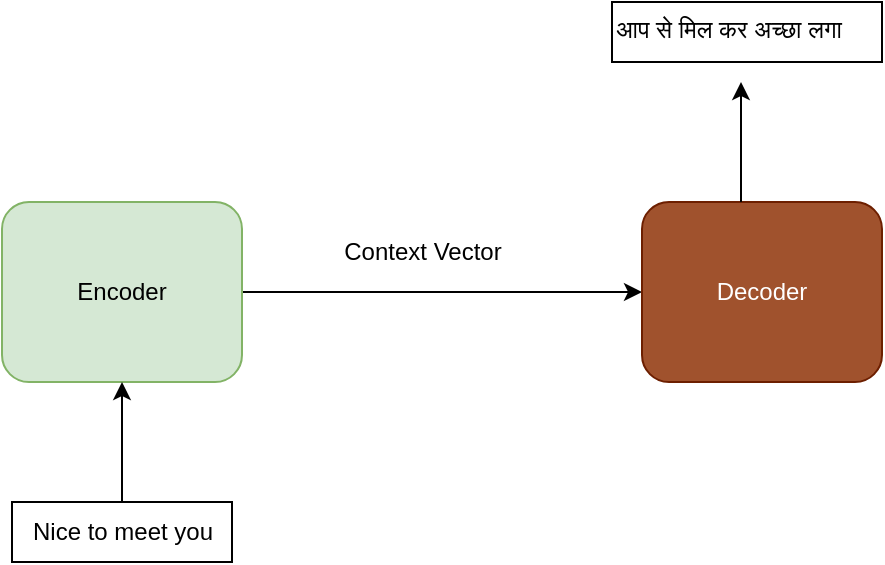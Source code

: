 <mxfile version="22.1.7" type="github">
  <diagram name="Encoder-Decoder" id="sjMMa_BmgzyaQTwm03Fo">
    <mxGraphModel dx="954" dy="528" grid="1" gridSize="10" guides="1" tooltips="1" connect="1" arrows="1" fold="1" page="1" pageScale="1" pageWidth="850" pageHeight="1100" math="0" shadow="0">
      <root>
        <mxCell id="0" />
        <mxCell id="1" parent="0" />
        <mxCell id="wtNh_DmLA7XIUPtqIQi6-7" value="" style="edgeStyle=orthogonalEdgeStyle;rounded=0;orthogonalLoop=1;jettySize=auto;html=1;" edge="1" parent="1" source="wtNh_DmLA7XIUPtqIQi6-2" target="wtNh_DmLA7XIUPtqIQi6-4">
          <mxGeometry relative="1" as="geometry">
            <mxPoint x="330" y="295" as="targetPoint" />
          </mxGeometry>
        </mxCell>
        <mxCell id="wtNh_DmLA7XIUPtqIQi6-2" value="Encoder" style="rounded=1;whiteSpace=wrap;html=1;fillColor=#d5e8d4;strokeColor=#82b366;" vertex="1" parent="1">
          <mxGeometry x="110" y="250" width="120" height="90" as="geometry" />
        </mxCell>
        <mxCell id="wtNh_DmLA7XIUPtqIQi6-4" value="Decoder" style="rounded=1;whiteSpace=wrap;html=1;fillColor=#a0522d;fontColor=#ffffff;strokeColor=#6D1F00;" vertex="1" parent="1">
          <mxGeometry x="430" y="250" width="120" height="90" as="geometry" />
        </mxCell>
        <mxCell id="wtNh_DmLA7XIUPtqIQi6-8" value="Context Vector" style="text;html=1;align=center;verticalAlign=middle;resizable=0;points=[];autosize=1;strokeColor=none;fillColor=none;" vertex="1" parent="1">
          <mxGeometry x="270" y="260" width="100" height="30" as="geometry" />
        </mxCell>
        <mxCell id="wtNh_DmLA7XIUPtqIQi6-9" value="" style="endArrow=classic;html=1;rounded=0;" edge="1" parent="1">
          <mxGeometry width="50" height="50" relative="1" as="geometry">
            <mxPoint x="170" y="400" as="sourcePoint" />
            <mxPoint x="170" y="340" as="targetPoint" />
          </mxGeometry>
        </mxCell>
        <mxCell id="wtNh_DmLA7XIUPtqIQi6-10" value="Nice to meet you" style="text;html=1;align=center;verticalAlign=middle;resizable=0;points=[];autosize=1;strokeColor=default;fillColor=none;" vertex="1" parent="1">
          <mxGeometry x="115" y="400" width="110" height="30" as="geometry" />
        </mxCell>
        <mxCell id="wtNh_DmLA7XIUPtqIQi6-13" value="" style="endArrow=classic;html=1;rounded=0;" edge="1" parent="1">
          <mxGeometry width="50" height="50" relative="1" as="geometry">
            <mxPoint x="479.5" y="250" as="sourcePoint" />
            <mxPoint x="479.5" y="190" as="targetPoint" />
          </mxGeometry>
        </mxCell>
        <mxCell id="wtNh_DmLA7XIUPtqIQi6-14" value="आप से&lt;span class=&quot;s1&quot;&gt; &lt;/span&gt;मिल कर&lt;span class=&quot;s1&quot;&gt; &lt;/span&gt;अच्छा&lt;span class=&quot;s1&quot;&gt; &lt;/span&gt;लगा" style="text;whiteSpace=wrap;html=1;strokeColor=default;" vertex="1" parent="1">
          <mxGeometry x="415" y="150" width="135" height="30" as="geometry" />
        </mxCell>
      </root>
    </mxGraphModel>
  </diagram>
</mxfile>
